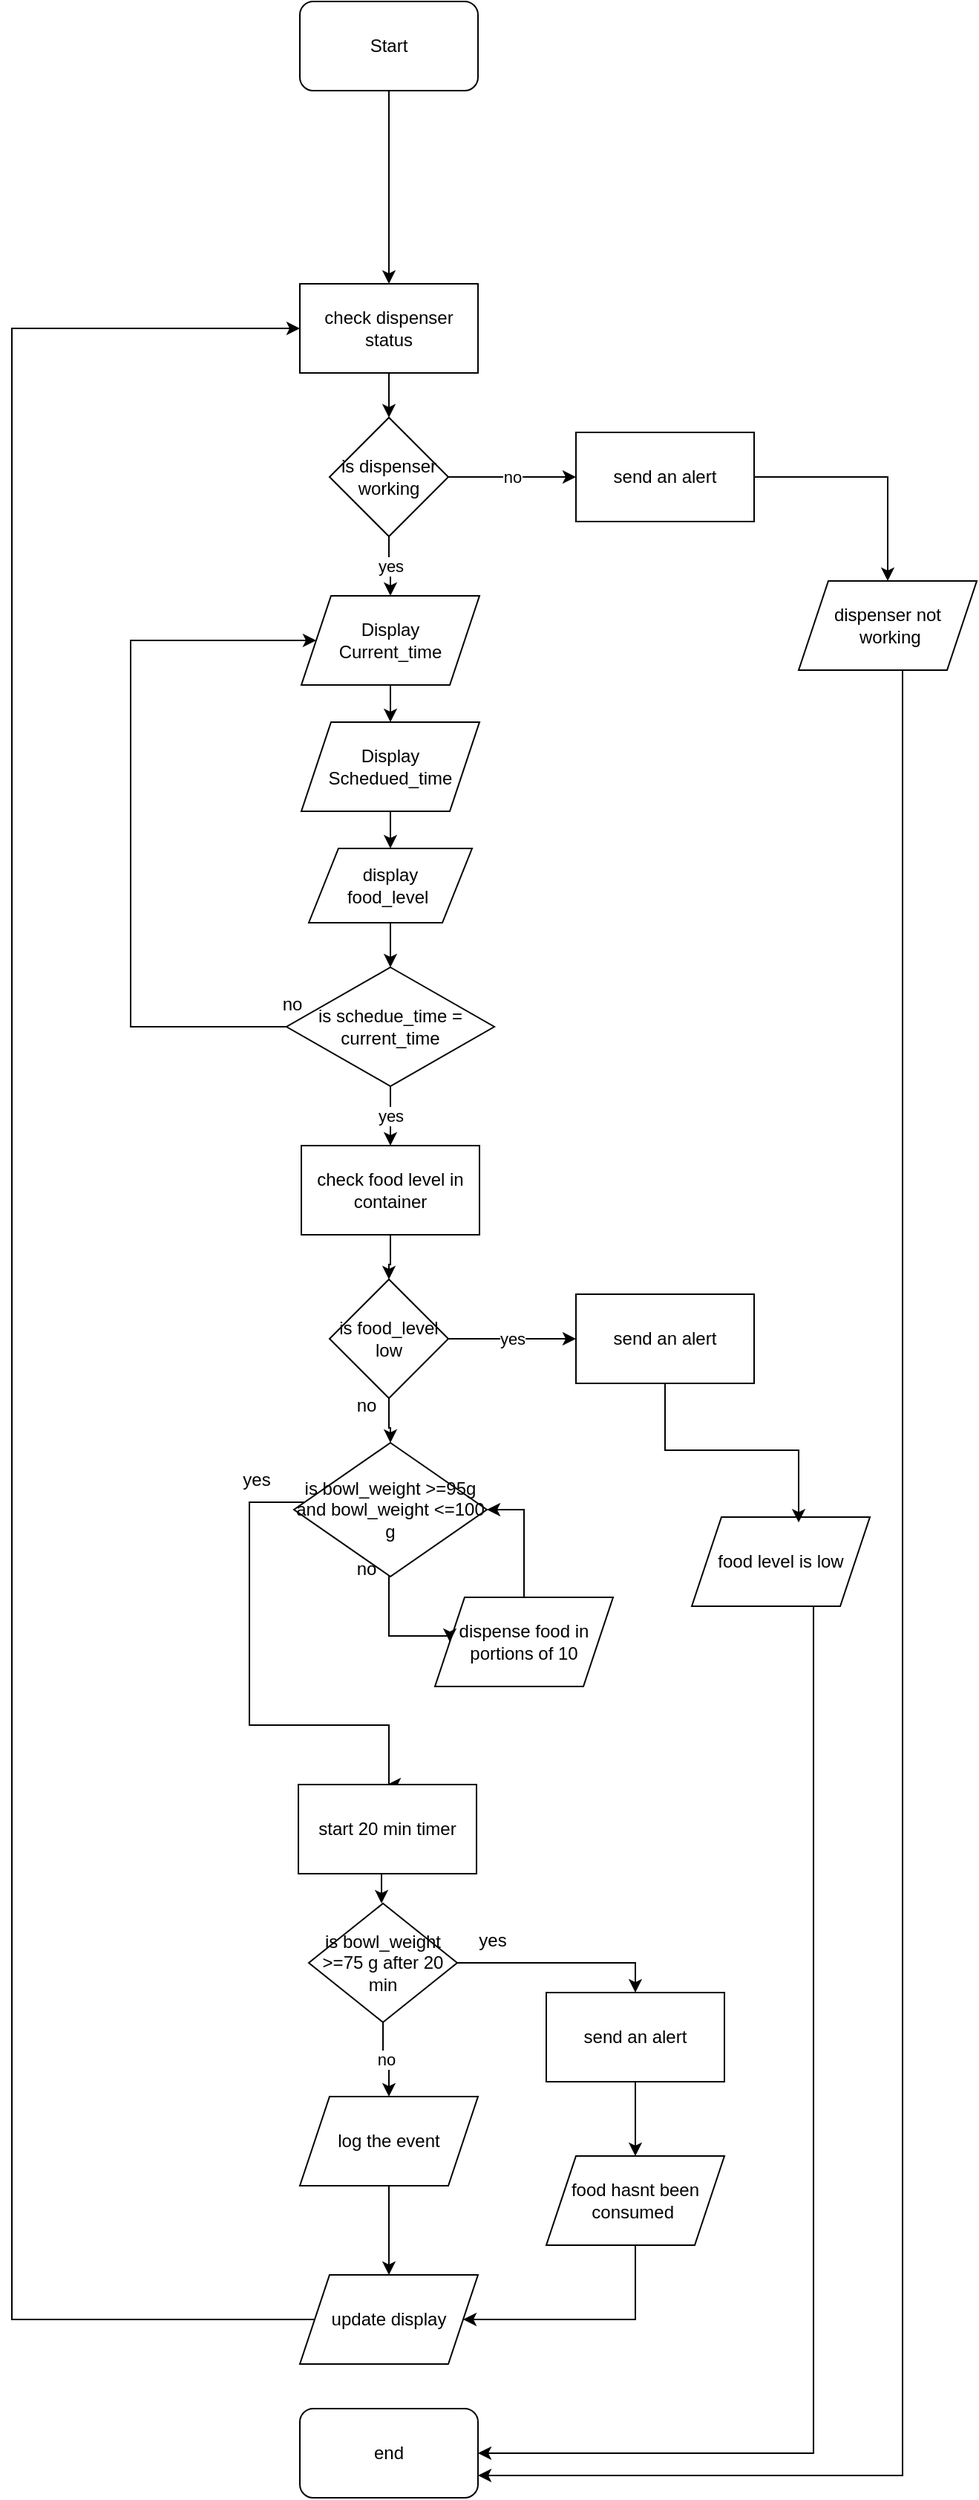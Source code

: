 <mxfile version="28.1.0">
  <diagram id="C5RBs43oDa-KdzZeNtuy" name="Page-1">
    <mxGraphModel dx="1042" dy="527" grid="1" gridSize="10" guides="1" tooltips="1" connect="1" arrows="1" fold="1" page="1" pageScale="1" pageWidth="827" pageHeight="1169" math="0" shadow="0">
      <root>
        <mxCell id="WIyWlLk6GJQsqaUBKTNV-0" />
        <mxCell id="WIyWlLk6GJQsqaUBKTNV-1" parent="WIyWlLk6GJQsqaUBKTNV-0" />
        <mxCell id="xwp8rQXqhRZEuv1TbTl3-49" style="edgeStyle=orthogonalEdgeStyle;rounded=0;orthogonalLoop=1;jettySize=auto;html=1;entryX=0.5;entryY=0;entryDx=0;entryDy=0;" parent="WIyWlLk6GJQsqaUBKTNV-1" source="xwp8rQXqhRZEuv1TbTl3-0" target="xwp8rQXqhRZEuv1TbTl3-4" edge="1">
          <mxGeometry relative="1" as="geometry" />
        </mxCell>
        <mxCell id="xwp8rQXqhRZEuv1TbTl3-0" value="Start" style="rounded=1;whiteSpace=wrap;html=1;" parent="WIyWlLk6GJQsqaUBKTNV-1" vertex="1">
          <mxGeometry x="354" y="40" width="120" height="60" as="geometry" />
        </mxCell>
        <mxCell id="xwp8rQXqhRZEuv1TbTl3-29" style="edgeStyle=orthogonalEdgeStyle;rounded=0;orthogonalLoop=1;jettySize=auto;html=1;entryX=0.5;entryY=0;entryDx=0;entryDy=0;" parent="WIyWlLk6GJQsqaUBKTNV-1" source="xwp8rQXqhRZEuv1TbTl3-1" target="xwp8rQXqhRZEuv1TbTl3-2" edge="1">
          <mxGeometry relative="1" as="geometry" />
        </mxCell>
        <mxCell id="xwp8rQXqhRZEuv1TbTl3-1" value="&lt;div&gt;Display&lt;/div&gt;Current_time" style="shape=parallelogram;perimeter=parallelogramPerimeter;whiteSpace=wrap;html=1;fixedSize=1;" parent="WIyWlLk6GJQsqaUBKTNV-1" vertex="1">
          <mxGeometry x="355" y="440" width="120" height="60" as="geometry" />
        </mxCell>
        <mxCell id="xwp8rQXqhRZEuv1TbTl3-2" value="&lt;div&gt;Display&lt;/div&gt;Schedued_time" style="shape=parallelogram;perimeter=parallelogramPerimeter;whiteSpace=wrap;html=1;fixedSize=1;" parent="WIyWlLk6GJQsqaUBKTNV-1" vertex="1">
          <mxGeometry x="355" y="525" width="120" height="60" as="geometry" />
        </mxCell>
        <mxCell id="xwp8rQXqhRZEuv1TbTl3-26" style="edgeStyle=orthogonalEdgeStyle;rounded=0;orthogonalLoop=1;jettySize=auto;html=1;entryX=0.5;entryY=0;entryDx=0;entryDy=0;" parent="WIyWlLk6GJQsqaUBKTNV-1" source="xwp8rQXqhRZEuv1TbTl3-4" target="xwp8rQXqhRZEuv1TbTl3-5" edge="1">
          <mxGeometry relative="1" as="geometry" />
        </mxCell>
        <mxCell id="xwp8rQXqhRZEuv1TbTl3-4" value="check dispenser status" style="rounded=0;whiteSpace=wrap;html=1;" parent="WIyWlLk6GJQsqaUBKTNV-1" vertex="1">
          <mxGeometry x="354" y="230" width="120" height="60" as="geometry" />
        </mxCell>
        <mxCell id="xwp8rQXqhRZEuv1TbTl3-28" value="yes" style="edgeStyle=orthogonalEdgeStyle;rounded=0;orthogonalLoop=1;jettySize=auto;html=1;entryX=0.5;entryY=0;entryDx=0;entryDy=0;" parent="WIyWlLk6GJQsqaUBKTNV-1" source="xwp8rQXqhRZEuv1TbTl3-5" target="xwp8rQXqhRZEuv1TbTl3-1" edge="1">
          <mxGeometry relative="1" as="geometry" />
        </mxCell>
        <mxCell id="xwp8rQXqhRZEuv1TbTl3-50" value="no" style="edgeStyle=orthogonalEdgeStyle;rounded=0;orthogonalLoop=1;jettySize=auto;html=1;entryX=0;entryY=0.5;entryDx=0;entryDy=0;" parent="WIyWlLk6GJQsqaUBKTNV-1" source="xwp8rQXqhRZEuv1TbTl3-5" target="xwp8rQXqhRZEuv1TbTl3-6" edge="1">
          <mxGeometry relative="1" as="geometry" />
        </mxCell>
        <mxCell id="xwp8rQXqhRZEuv1TbTl3-5" value="is dispenser working" style="rhombus;whiteSpace=wrap;html=1;" parent="WIyWlLk6GJQsqaUBKTNV-1" vertex="1">
          <mxGeometry x="374" y="320" width="80" height="80" as="geometry" />
        </mxCell>
        <mxCell id="xwp8rQXqhRZEuv1TbTl3-52" style="edgeStyle=orthogonalEdgeStyle;rounded=0;orthogonalLoop=1;jettySize=auto;html=1;entryX=0.5;entryY=0;entryDx=0;entryDy=0;" parent="WIyWlLk6GJQsqaUBKTNV-1" source="xwp8rQXqhRZEuv1TbTl3-6" target="xwp8rQXqhRZEuv1TbTl3-51" edge="1">
          <mxGeometry relative="1" as="geometry" />
        </mxCell>
        <mxCell id="xwp8rQXqhRZEuv1TbTl3-6" value="send an alert" style="shape=label;whiteSpace=wrap;html=1;fixedSize=1;rounded=0;" parent="WIyWlLk6GJQsqaUBKTNV-1" vertex="1">
          <mxGeometry x="540" y="330" width="120" height="60" as="geometry" />
        </mxCell>
        <mxCell id="xwp8rQXqhRZEuv1TbTl3-7" value="end" style="rounded=1;whiteSpace=wrap;html=1;" parent="WIyWlLk6GJQsqaUBKTNV-1" vertex="1">
          <mxGeometry x="354" y="1660" width="120" height="60" as="geometry" />
        </mxCell>
        <mxCell id="xwp8rQXqhRZEuv1TbTl3-59" style="edgeStyle=orthogonalEdgeStyle;rounded=0;orthogonalLoop=1;jettySize=auto;html=1;entryX=0;entryY=0.5;entryDx=0;entryDy=0;" parent="WIyWlLk6GJQsqaUBKTNV-1" source="xwp8rQXqhRZEuv1TbTl3-9" target="xwp8rQXqhRZEuv1TbTl3-1" edge="1">
          <mxGeometry relative="1" as="geometry">
            <Array as="points">
              <mxPoint x="240" y="730" />
              <mxPoint x="240" y="470" />
            </Array>
          </mxGeometry>
        </mxCell>
        <mxCell id="LlNbya0xwyjRwHXVaTjl-10" value="yes" style="edgeStyle=orthogonalEdgeStyle;rounded=0;orthogonalLoop=1;jettySize=auto;html=1;" parent="WIyWlLk6GJQsqaUBKTNV-1" source="xwp8rQXqhRZEuv1TbTl3-9" target="xwp8rQXqhRZEuv1TbTl3-10" edge="1">
          <mxGeometry relative="1" as="geometry" />
        </mxCell>
        <mxCell id="xwp8rQXqhRZEuv1TbTl3-9" value="is schedue_time = current_time" style="rhombus;whiteSpace=wrap;html=1;" parent="WIyWlLk6GJQsqaUBKTNV-1" vertex="1">
          <mxGeometry x="345" y="690" width="140" height="80" as="geometry" />
        </mxCell>
        <mxCell id="xwp8rQXqhRZEuv1TbTl3-34" style="edgeStyle=orthogonalEdgeStyle;rounded=0;orthogonalLoop=1;jettySize=auto;html=1;" parent="WIyWlLk6GJQsqaUBKTNV-1" source="xwp8rQXqhRZEuv1TbTl3-10" target="xwp8rQXqhRZEuv1TbTl3-11" edge="1">
          <mxGeometry relative="1" as="geometry" />
        </mxCell>
        <mxCell id="xwp8rQXqhRZEuv1TbTl3-10" value="check food level in container" style="rounded=0;whiteSpace=wrap;html=1;" parent="WIyWlLk6GJQsqaUBKTNV-1" vertex="1">
          <mxGeometry x="355" y="810" width="120" height="60" as="geometry" />
        </mxCell>
        <mxCell id="xwp8rQXqhRZEuv1TbTl3-62" value="yes" style="edgeStyle=orthogonalEdgeStyle;rounded=0;orthogonalLoop=1;jettySize=auto;html=1;entryX=0;entryY=0.5;entryDx=0;entryDy=0;" parent="WIyWlLk6GJQsqaUBKTNV-1" source="xwp8rQXqhRZEuv1TbTl3-11" target="xwp8rQXqhRZEuv1TbTl3-61" edge="1">
          <mxGeometry relative="1" as="geometry" />
        </mxCell>
        <mxCell id="LlNbya0xwyjRwHXVaTjl-0" style="edgeStyle=orthogonalEdgeStyle;rounded=0;orthogonalLoop=1;jettySize=auto;html=1;" parent="WIyWlLk6GJQsqaUBKTNV-1" source="xwp8rQXqhRZEuv1TbTl3-11" target="xwp8rQXqhRZEuv1TbTl3-14" edge="1">
          <mxGeometry relative="1" as="geometry" />
        </mxCell>
        <mxCell id="xwp8rQXqhRZEuv1TbTl3-11" value="is food_level low" style="rhombus;whiteSpace=wrap;html=1;" parent="WIyWlLk6GJQsqaUBKTNV-1" vertex="1">
          <mxGeometry x="374" y="900" width="80" height="80" as="geometry" />
        </mxCell>
        <mxCell id="LlNbya0xwyjRwHXVaTjl-2" style="edgeStyle=orthogonalEdgeStyle;rounded=0;orthogonalLoop=1;jettySize=auto;html=1;entryX=1;entryY=0.5;entryDx=0;entryDy=0;" parent="WIyWlLk6GJQsqaUBKTNV-1" source="xwp8rQXqhRZEuv1TbTl3-12" target="xwp8rQXqhRZEuv1TbTl3-14" edge="1">
          <mxGeometry relative="1" as="geometry" />
        </mxCell>
        <mxCell id="xwp8rQXqhRZEuv1TbTl3-12" value="dispense food in portions of 10" style="rounded=0;whiteSpace=wrap;html=1;shape=parallelogram;perimeter=parallelogramPerimeter;fixedSize=1;" parent="WIyWlLk6GJQsqaUBKTNV-1" vertex="1">
          <mxGeometry x="445" y="1114" width="120" height="60" as="geometry" />
        </mxCell>
        <mxCell id="LlNbya0xwyjRwHXVaTjl-1" style="edgeStyle=orthogonalEdgeStyle;rounded=0;orthogonalLoop=1;jettySize=auto;html=1;entryX=0;entryY=0.5;entryDx=0;entryDy=0;" parent="WIyWlLk6GJQsqaUBKTNV-1" source="xwp8rQXqhRZEuv1TbTl3-14" target="xwp8rQXqhRZEuv1TbTl3-12" edge="1">
          <mxGeometry relative="1" as="geometry">
            <Array as="points">
              <mxPoint x="414" y="1140" />
              <mxPoint x="455" y="1140" />
            </Array>
          </mxGeometry>
        </mxCell>
        <mxCell id="LlNbya0xwyjRwHXVaTjl-3" style="edgeStyle=orthogonalEdgeStyle;rounded=0;orthogonalLoop=1;jettySize=auto;html=1;entryX=0.5;entryY=0;entryDx=0;entryDy=0;" parent="WIyWlLk6GJQsqaUBKTNV-1" source="xwp8rQXqhRZEuv1TbTl3-14" target="FkN3GaHgnvTdFikrUhCg-0" edge="1">
          <mxGeometry relative="1" as="geometry">
            <Array as="points">
              <mxPoint x="320" y="1050" />
              <mxPoint x="320" y="1200" />
              <mxPoint x="414" y="1200" />
            </Array>
          </mxGeometry>
        </mxCell>
        <mxCell id="xwp8rQXqhRZEuv1TbTl3-14" value="is bowl_weight &amp;gt;=95g and bowl_weight &amp;lt;=100 g" style="rhombus;whiteSpace=wrap;html=1;" parent="WIyWlLk6GJQsqaUBKTNV-1" vertex="1">
          <mxGeometry x="350" y="1010" width="130" height="90" as="geometry" />
        </mxCell>
        <mxCell id="xwp8rQXqhRZEuv1TbTl3-43" value="no" style="edgeStyle=orthogonalEdgeStyle;rounded=0;orthogonalLoop=1;jettySize=auto;html=1;" parent="WIyWlLk6GJQsqaUBKTNV-1" source="xwp8rQXqhRZEuv1TbTl3-16" target="xwp8rQXqhRZEuv1TbTl3-20" edge="1">
          <mxGeometry relative="1" as="geometry" />
        </mxCell>
        <mxCell id="xwp8rQXqhRZEuv1TbTl3-78" style="edgeStyle=orthogonalEdgeStyle;rounded=0;orthogonalLoop=1;jettySize=auto;html=1;entryX=0.5;entryY=0;entryDx=0;entryDy=0;" parent="WIyWlLk6GJQsqaUBKTNV-1" source="xwp8rQXqhRZEuv1TbTl3-16" target="xwp8rQXqhRZEuv1TbTl3-76" edge="1">
          <mxGeometry relative="1" as="geometry" />
        </mxCell>
        <mxCell id="xwp8rQXqhRZEuv1TbTl3-16" value="is bowl_weight &amp;gt;=75 g after 20 min" style="rhombus;whiteSpace=wrap;html=1;" parent="WIyWlLk6GJQsqaUBKTNV-1" vertex="1">
          <mxGeometry x="360" y="1320" width="100" height="80" as="geometry" />
        </mxCell>
        <mxCell id="xwp8rQXqhRZEuv1TbTl3-81" style="edgeStyle=orthogonalEdgeStyle;rounded=0;orthogonalLoop=1;jettySize=auto;html=1;entryX=1;entryY=0.5;entryDx=0;entryDy=0;" parent="WIyWlLk6GJQsqaUBKTNV-1" source="xwp8rQXqhRZEuv1TbTl3-19" target="xwp8rQXqhRZEuv1TbTl3-22" edge="1">
          <mxGeometry relative="1" as="geometry">
            <Array as="points">
              <mxPoint x="580" y="1600" />
            </Array>
          </mxGeometry>
        </mxCell>
        <mxCell id="xwp8rQXqhRZEuv1TbTl3-19" value="food hasnt been consumed&amp;nbsp;" style="shape=parallelogram;perimeter=parallelogramPerimeter;whiteSpace=wrap;html=1;fixedSize=1;" parent="WIyWlLk6GJQsqaUBKTNV-1" vertex="1">
          <mxGeometry x="520" y="1490" width="120" height="60" as="geometry" />
        </mxCell>
        <mxCell id="xwp8rQXqhRZEuv1TbTl3-45" style="edgeStyle=orthogonalEdgeStyle;rounded=0;orthogonalLoop=1;jettySize=auto;html=1;" parent="WIyWlLk6GJQsqaUBKTNV-1" source="xwp8rQXqhRZEuv1TbTl3-20" target="xwp8rQXqhRZEuv1TbTl3-22" edge="1">
          <mxGeometry relative="1" as="geometry" />
        </mxCell>
        <mxCell id="xwp8rQXqhRZEuv1TbTl3-20" value="log the event" style="shape=parallelogram;perimeter=parallelogramPerimeter;whiteSpace=wrap;html=1;fixedSize=1;" parent="WIyWlLk6GJQsqaUBKTNV-1" vertex="1">
          <mxGeometry x="354" y="1450" width="120" height="60" as="geometry" />
        </mxCell>
        <mxCell id="LlNbya0xwyjRwHXVaTjl-15" style="edgeStyle=orthogonalEdgeStyle;rounded=0;orthogonalLoop=1;jettySize=auto;html=1;entryX=0;entryY=0.5;entryDx=0;entryDy=0;" parent="WIyWlLk6GJQsqaUBKTNV-1" source="xwp8rQXqhRZEuv1TbTl3-22" target="xwp8rQXqhRZEuv1TbTl3-4" edge="1">
          <mxGeometry relative="1" as="geometry">
            <Array as="points">
              <mxPoint x="160" y="1600" />
              <mxPoint x="160" y="260" />
            </Array>
          </mxGeometry>
        </mxCell>
        <mxCell id="xwp8rQXqhRZEuv1TbTl3-22" value="update display" style="shape=parallelogram;perimeter=parallelogramPerimeter;whiteSpace=wrap;html=1;fixedSize=1;" parent="WIyWlLk6GJQsqaUBKTNV-1" vertex="1">
          <mxGeometry x="354" y="1570" width="120" height="60" as="geometry" />
        </mxCell>
        <mxCell id="xwp8rQXqhRZEuv1TbTl3-53" style="edgeStyle=orthogonalEdgeStyle;rounded=0;orthogonalLoop=1;jettySize=auto;html=1;entryX=1;entryY=0.75;entryDx=0;entryDy=0;" parent="WIyWlLk6GJQsqaUBKTNV-1" source="xwp8rQXqhRZEuv1TbTl3-51" target="xwp8rQXqhRZEuv1TbTl3-7" edge="1">
          <mxGeometry relative="1" as="geometry">
            <Array as="points">
              <mxPoint x="760" y="1705" />
            </Array>
          </mxGeometry>
        </mxCell>
        <mxCell id="xwp8rQXqhRZEuv1TbTl3-51" value="dispenser not&lt;div&gt;&amp;nbsp;working&lt;/div&gt;" style="shape=parallelogram;perimeter=parallelogramPerimeter;whiteSpace=wrap;html=1;fixedSize=1;" parent="WIyWlLk6GJQsqaUBKTNV-1" vertex="1">
          <mxGeometry x="690" y="430" width="120" height="60" as="geometry" />
        </mxCell>
        <mxCell id="xwp8rQXqhRZEuv1TbTl3-56" value="no" style="text;strokeColor=none;align=center;fillColor=none;html=1;verticalAlign=middle;whiteSpace=wrap;rounded=0;" parent="WIyWlLk6GJQsqaUBKTNV-1" vertex="1">
          <mxGeometry x="319" y="700" width="60" height="30" as="geometry" />
        </mxCell>
        <mxCell id="xwp8rQXqhRZEuv1TbTl3-61" value="send an alert" style="shape=label;whiteSpace=wrap;html=1;fixedSize=1;rounded=0;" parent="WIyWlLk6GJQsqaUBKTNV-1" vertex="1">
          <mxGeometry x="540" y="910" width="120" height="60" as="geometry" />
        </mxCell>
        <mxCell id="xwp8rQXqhRZEuv1TbTl3-65" style="edgeStyle=orthogonalEdgeStyle;rounded=0;orthogonalLoop=1;jettySize=auto;html=1;entryX=1;entryY=0.5;entryDx=0;entryDy=0;" parent="WIyWlLk6GJQsqaUBKTNV-1" source="xwp8rQXqhRZEuv1TbTl3-63" target="xwp8rQXqhRZEuv1TbTl3-7" edge="1">
          <mxGeometry relative="1" as="geometry">
            <Array as="points">
              <mxPoint x="700" y="1690" />
            </Array>
          </mxGeometry>
        </mxCell>
        <mxCell id="xwp8rQXqhRZEuv1TbTl3-63" value="food level is low" style="shape=parallelogram;perimeter=parallelogramPerimeter;whiteSpace=wrap;html=1;fixedSize=1;" parent="WIyWlLk6GJQsqaUBKTNV-1" vertex="1">
          <mxGeometry x="618" y="1060" width="120" height="60" as="geometry" />
        </mxCell>
        <mxCell id="xwp8rQXqhRZEuv1TbTl3-64" style="edgeStyle=orthogonalEdgeStyle;rounded=0;orthogonalLoop=1;jettySize=auto;html=1;entryX=0.6;entryY=0.06;entryDx=0;entryDy=0;entryPerimeter=0;" parent="WIyWlLk6GJQsqaUBKTNV-1" source="xwp8rQXqhRZEuv1TbTl3-61" target="xwp8rQXqhRZEuv1TbTl3-63" edge="1">
          <mxGeometry relative="1" as="geometry" />
        </mxCell>
        <mxCell id="xwp8rQXqhRZEuv1TbTl3-69" value="no" style="text;html=1;align=center;verticalAlign=middle;whiteSpace=wrap;rounded=0;" parent="WIyWlLk6GJQsqaUBKTNV-1" vertex="1">
          <mxGeometry x="369" y="970" width="60" height="30" as="geometry" />
        </mxCell>
        <mxCell id="xwp8rQXqhRZEuv1TbTl3-75" value="no" style="text;html=1;align=center;verticalAlign=middle;whiteSpace=wrap;rounded=0;" parent="WIyWlLk6GJQsqaUBKTNV-1" vertex="1">
          <mxGeometry x="369" y="1080" width="60" height="30" as="geometry" />
        </mxCell>
        <mxCell id="xwp8rQXqhRZEuv1TbTl3-79" style="edgeStyle=orthogonalEdgeStyle;rounded=0;orthogonalLoop=1;jettySize=auto;html=1;entryX=0.5;entryY=0;entryDx=0;entryDy=0;" parent="WIyWlLk6GJQsqaUBKTNV-1" source="xwp8rQXqhRZEuv1TbTl3-76" target="xwp8rQXqhRZEuv1TbTl3-19" edge="1">
          <mxGeometry relative="1" as="geometry" />
        </mxCell>
        <mxCell id="xwp8rQXqhRZEuv1TbTl3-76" value="send an alert" style="shape=label;whiteSpace=wrap;html=1;fixedSize=1;rounded=0;" parent="WIyWlLk6GJQsqaUBKTNV-1" vertex="1">
          <mxGeometry x="520" y="1380" width="120" height="60" as="geometry" />
        </mxCell>
        <mxCell id="xwp8rQXqhRZEuv1TbTl3-82" value="yes" style="text;html=1;align=center;verticalAlign=middle;whiteSpace=wrap;rounded=0;" parent="WIyWlLk6GJQsqaUBKTNV-1" vertex="1">
          <mxGeometry x="454" y="1330" width="60" height="30" as="geometry" />
        </mxCell>
        <mxCell id="LlNbya0xwyjRwHXVaTjl-14" style="edgeStyle=orthogonalEdgeStyle;rounded=0;orthogonalLoop=1;jettySize=auto;html=1;" parent="WIyWlLk6GJQsqaUBKTNV-1" edge="1">
          <mxGeometry relative="1" as="geometry">
            <mxPoint x="412" y="1300" as="sourcePoint" />
            <mxPoint x="409" y="1320" as="targetPoint" />
          </mxGeometry>
        </mxCell>
        <mxCell id="FkN3GaHgnvTdFikrUhCg-0" value="start 20 min timer" style="rounded=0;whiteSpace=wrap;html=1;" parent="WIyWlLk6GJQsqaUBKTNV-1" vertex="1">
          <mxGeometry x="353" y="1240" width="120" height="60" as="geometry" />
        </mxCell>
        <mxCell id="LlNbya0xwyjRwHXVaTjl-4" value="yes" style="text;html=1;align=center;verticalAlign=middle;whiteSpace=wrap;rounded=0;" parent="WIyWlLk6GJQsqaUBKTNV-1" vertex="1">
          <mxGeometry x="295" y="1020" width="60" height="30" as="geometry" />
        </mxCell>
        <mxCell id="LlNbya0xwyjRwHXVaTjl-7" value="" style="edgeStyle=orthogonalEdgeStyle;rounded=0;orthogonalLoop=1;jettySize=auto;html=1;entryX=0.5;entryY=0;entryDx=0;entryDy=0;" parent="WIyWlLk6GJQsqaUBKTNV-1" source="xwp8rQXqhRZEuv1TbTl3-2" target="LlNbya0xwyjRwHXVaTjl-6" edge="1">
          <mxGeometry relative="1" as="geometry">
            <mxPoint x="415" y="585" as="sourcePoint" />
            <mxPoint x="415" y="690" as="targetPoint" />
          </mxGeometry>
        </mxCell>
        <mxCell id="LlNbya0xwyjRwHXVaTjl-9" style="edgeStyle=orthogonalEdgeStyle;rounded=0;orthogonalLoop=1;jettySize=auto;html=1;" parent="WIyWlLk6GJQsqaUBKTNV-1" source="LlNbya0xwyjRwHXVaTjl-6" target="xwp8rQXqhRZEuv1TbTl3-9" edge="1">
          <mxGeometry relative="1" as="geometry" />
        </mxCell>
        <mxCell id="LlNbya0xwyjRwHXVaTjl-6" value="display&lt;div&gt;food_level&amp;nbsp;&lt;/div&gt;" style="shape=parallelogram;perimeter=parallelogramPerimeter;whiteSpace=wrap;html=1;fixedSize=1;" parent="WIyWlLk6GJQsqaUBKTNV-1" vertex="1">
          <mxGeometry x="360" y="610" width="110" height="50" as="geometry" />
        </mxCell>
      </root>
    </mxGraphModel>
  </diagram>
</mxfile>
